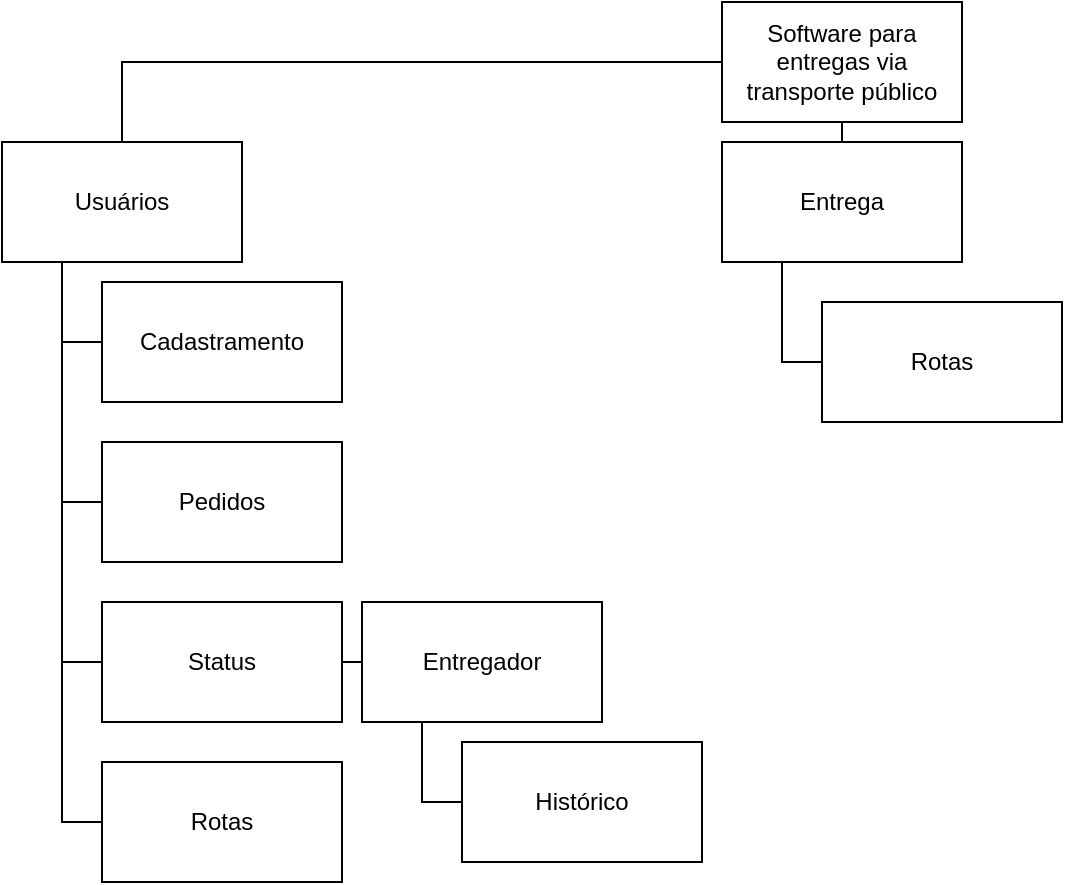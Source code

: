 <mxfile version="17.4.5" type="github">
  <diagram id="hs9ZBIwVIqsKbuHO4t1r" name="Page-1">
    <mxGraphModel dx="1038" dy="571" grid="1" gridSize="10" guides="1" tooltips="1" connect="1" arrows="1" fold="1" page="1" pageScale="1" pageWidth="827" pageHeight="1169" math="0" shadow="0">
      <root>
        <mxCell id="0" />
        <mxCell id="1" parent="0" />
        <mxCell id="kmL2_dZYYPdruxAL3Dzr-3" style="edgeStyle=orthogonalEdgeStyle;rounded=0;orthogonalLoop=1;jettySize=auto;html=1;exitX=0;exitY=0.5;exitDx=0;exitDy=0;endArrow=none;endFill=0;" edge="1" parent="1" source="kmL2_dZYYPdruxAL3Dzr-1" target="kmL2_dZYYPdruxAL3Dzr-2">
          <mxGeometry relative="1" as="geometry" />
        </mxCell>
        <mxCell id="kmL2_dZYYPdruxAL3Dzr-17" style="edgeStyle=orthogonalEdgeStyle;rounded=0;orthogonalLoop=1;jettySize=auto;html=1;exitX=0.5;exitY=1;exitDx=0;exitDy=0;entryX=0.5;entryY=0;entryDx=0;entryDy=0;endArrow=none;endFill=0;" edge="1" parent="1" source="kmL2_dZYYPdruxAL3Dzr-1" target="kmL2_dZYYPdruxAL3Dzr-14">
          <mxGeometry relative="1" as="geometry" />
        </mxCell>
        <mxCell id="kmL2_dZYYPdruxAL3Dzr-1" value="Software para&lt;br&gt;entregas via&lt;br&gt;transporte público" style="rounded=0;whiteSpace=wrap;html=1;" vertex="1" parent="1">
          <mxGeometry x="370" y="50" width="120" height="60" as="geometry" />
        </mxCell>
        <mxCell id="kmL2_dZYYPdruxAL3Dzr-9" style="edgeStyle=orthogonalEdgeStyle;rounded=0;orthogonalLoop=1;jettySize=auto;html=1;exitX=0.25;exitY=1;exitDx=0;exitDy=0;entryX=0;entryY=0.5;entryDx=0;entryDy=0;endArrow=none;endFill=0;" edge="1" parent="1" source="kmL2_dZYYPdruxAL3Dzr-2" target="kmL2_dZYYPdruxAL3Dzr-5">
          <mxGeometry relative="1" as="geometry" />
        </mxCell>
        <mxCell id="kmL2_dZYYPdruxAL3Dzr-10" style="edgeStyle=orthogonalEdgeStyle;rounded=0;orthogonalLoop=1;jettySize=auto;html=1;exitX=0.25;exitY=1;exitDx=0;exitDy=0;entryX=0;entryY=0.5;entryDx=0;entryDy=0;endArrow=none;endFill=0;" edge="1" parent="1" source="kmL2_dZYYPdruxAL3Dzr-2" target="kmL2_dZYYPdruxAL3Dzr-6">
          <mxGeometry relative="1" as="geometry" />
        </mxCell>
        <mxCell id="kmL2_dZYYPdruxAL3Dzr-20" style="edgeStyle=orthogonalEdgeStyle;rounded=0;orthogonalLoop=1;jettySize=auto;html=1;exitX=0.25;exitY=1;exitDx=0;exitDy=0;entryX=0;entryY=0.5;entryDx=0;entryDy=0;endArrow=none;endFill=0;" edge="1" parent="1" source="kmL2_dZYYPdruxAL3Dzr-2" target="kmL2_dZYYPdruxAL3Dzr-18">
          <mxGeometry relative="1" as="geometry" />
        </mxCell>
        <mxCell id="kmL2_dZYYPdruxAL3Dzr-23" style="edgeStyle=orthogonalEdgeStyle;rounded=0;orthogonalLoop=1;jettySize=auto;html=1;exitX=0.25;exitY=1;exitDx=0;exitDy=0;entryX=0;entryY=0.5;entryDx=0;entryDy=0;endArrow=none;endFill=0;" edge="1" parent="1" source="kmL2_dZYYPdruxAL3Dzr-2" target="kmL2_dZYYPdruxAL3Dzr-22">
          <mxGeometry relative="1" as="geometry" />
        </mxCell>
        <mxCell id="kmL2_dZYYPdruxAL3Dzr-2" value="Usuários" style="rounded=0;whiteSpace=wrap;html=1;" vertex="1" parent="1">
          <mxGeometry x="10" y="120" width="120" height="60" as="geometry" />
        </mxCell>
        <mxCell id="kmL2_dZYYPdruxAL3Dzr-5" value="Cadastramento" style="rounded=0;whiteSpace=wrap;html=1;" vertex="1" parent="1">
          <mxGeometry x="60" y="190" width="120" height="60" as="geometry" />
        </mxCell>
        <mxCell id="kmL2_dZYYPdruxAL3Dzr-11" style="edgeStyle=orthogonalEdgeStyle;rounded=0;orthogonalLoop=1;jettySize=auto;html=1;exitX=1;exitY=0.5;exitDx=0;exitDy=0;entryX=0;entryY=0.5;entryDx=0;entryDy=0;endArrow=none;endFill=0;" edge="1" parent="1" source="kmL2_dZYYPdruxAL3Dzr-6" target="kmL2_dZYYPdruxAL3Dzr-8">
          <mxGeometry relative="1" as="geometry" />
        </mxCell>
        <mxCell id="kmL2_dZYYPdruxAL3Dzr-6" value="Status" style="rounded=0;whiteSpace=wrap;html=1;" vertex="1" parent="1">
          <mxGeometry x="60" y="350" width="120" height="60" as="geometry" />
        </mxCell>
        <mxCell id="kmL2_dZYYPdruxAL3Dzr-13" style="edgeStyle=orthogonalEdgeStyle;rounded=0;orthogonalLoop=1;jettySize=auto;html=1;exitX=0.25;exitY=1;exitDx=0;exitDy=0;entryX=0;entryY=0.5;entryDx=0;entryDy=0;endArrow=none;endFill=0;" edge="1" parent="1" source="kmL2_dZYYPdruxAL3Dzr-8" target="kmL2_dZYYPdruxAL3Dzr-12">
          <mxGeometry relative="1" as="geometry" />
        </mxCell>
        <mxCell id="kmL2_dZYYPdruxAL3Dzr-8" value="Entregador" style="rounded=0;whiteSpace=wrap;html=1;" vertex="1" parent="1">
          <mxGeometry x="190" y="350" width="120" height="60" as="geometry" />
        </mxCell>
        <mxCell id="kmL2_dZYYPdruxAL3Dzr-12" value="Histórico" style="rounded=0;whiteSpace=wrap;html=1;" vertex="1" parent="1">
          <mxGeometry x="240" y="420" width="120" height="60" as="geometry" />
        </mxCell>
        <mxCell id="kmL2_dZYYPdruxAL3Dzr-21" style="edgeStyle=orthogonalEdgeStyle;rounded=0;orthogonalLoop=1;jettySize=auto;html=1;exitX=0.25;exitY=1;exitDx=0;exitDy=0;entryX=0;entryY=0.5;entryDx=0;entryDy=0;endArrow=none;endFill=0;" edge="1" parent="1" source="kmL2_dZYYPdruxAL3Dzr-14" target="kmL2_dZYYPdruxAL3Dzr-19">
          <mxGeometry relative="1" as="geometry" />
        </mxCell>
        <mxCell id="kmL2_dZYYPdruxAL3Dzr-14" value="Entrega" style="rounded=0;whiteSpace=wrap;html=1;" vertex="1" parent="1">
          <mxGeometry x="370" y="120" width="120" height="60" as="geometry" />
        </mxCell>
        <mxCell id="kmL2_dZYYPdruxAL3Dzr-18" value="Rotas" style="rounded=0;whiteSpace=wrap;html=1;" vertex="1" parent="1">
          <mxGeometry x="60" y="430" width="120" height="60" as="geometry" />
        </mxCell>
        <mxCell id="kmL2_dZYYPdruxAL3Dzr-19" value="Rotas" style="rounded=0;whiteSpace=wrap;html=1;" vertex="1" parent="1">
          <mxGeometry x="420" y="200" width="120" height="60" as="geometry" />
        </mxCell>
        <mxCell id="kmL2_dZYYPdruxAL3Dzr-22" value="Pedidos" style="rounded=0;whiteSpace=wrap;html=1;" vertex="1" parent="1">
          <mxGeometry x="60" y="270" width="120" height="60" as="geometry" />
        </mxCell>
      </root>
    </mxGraphModel>
  </diagram>
</mxfile>
